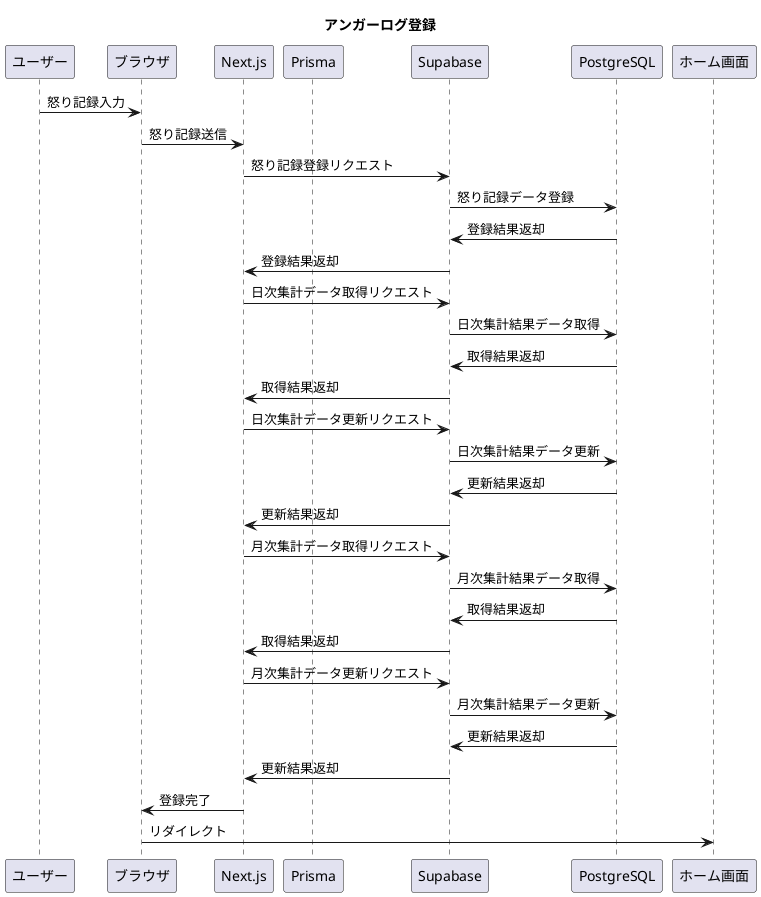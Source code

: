 @startuml funcAngerLogInsert 
title "アンガーログ登録"
participant ユーザー
participant ブラウザ
participant Next.js
participant Prisma
participant Supabase
participant PostgreSQL
participant ホーム画面

ユーザー -> ブラウザ: 怒り記録入力
ブラウザ -> Next.js: 怒り記録送信
Next.js -> Supabase: 怒り記録登録リクエスト
Supabase -> PostgreSQL: 怒り記録データ登録
PostgreSQL -> Supabase: 登録結果返却
Supabase -> Next.js: 登録結果返却
Next.js -> Supabase: 日次集計データ取得リクエスト
Supabase -> PostgreSQL: 日次集計結果データ取得
PostgreSQL -> Supabase: 取得結果返却
Supabase -> Next.js: 取得結果返却
Next.js -> Supabase: 日次集計データ更新リクエスト
Supabase -> PostgreSQL: 日次集計結果データ更新
PostgreSQL -> Supabase: 更新結果返却
Supabase -> Next.js: 更新結果返却
Next.js -> Supabase: 月次集計データ取得リクエスト
Supabase -> PostgreSQL: 月次集計結果データ取得
PostgreSQL -> Supabase: 取得結果返却
Supabase -> Next.js: 取得結果返却
Next.js -> Supabase: 月次集計データ更新リクエスト
Supabase -> PostgreSQL: 月次集計結果データ更新
PostgreSQL -> Supabase: 更新結果返却
Supabase -> Next.js: 更新結果返却
Next.js -> ブラウザ: 登録完了
ブラウザ -> ホーム画面: リダイレクト
@enduml